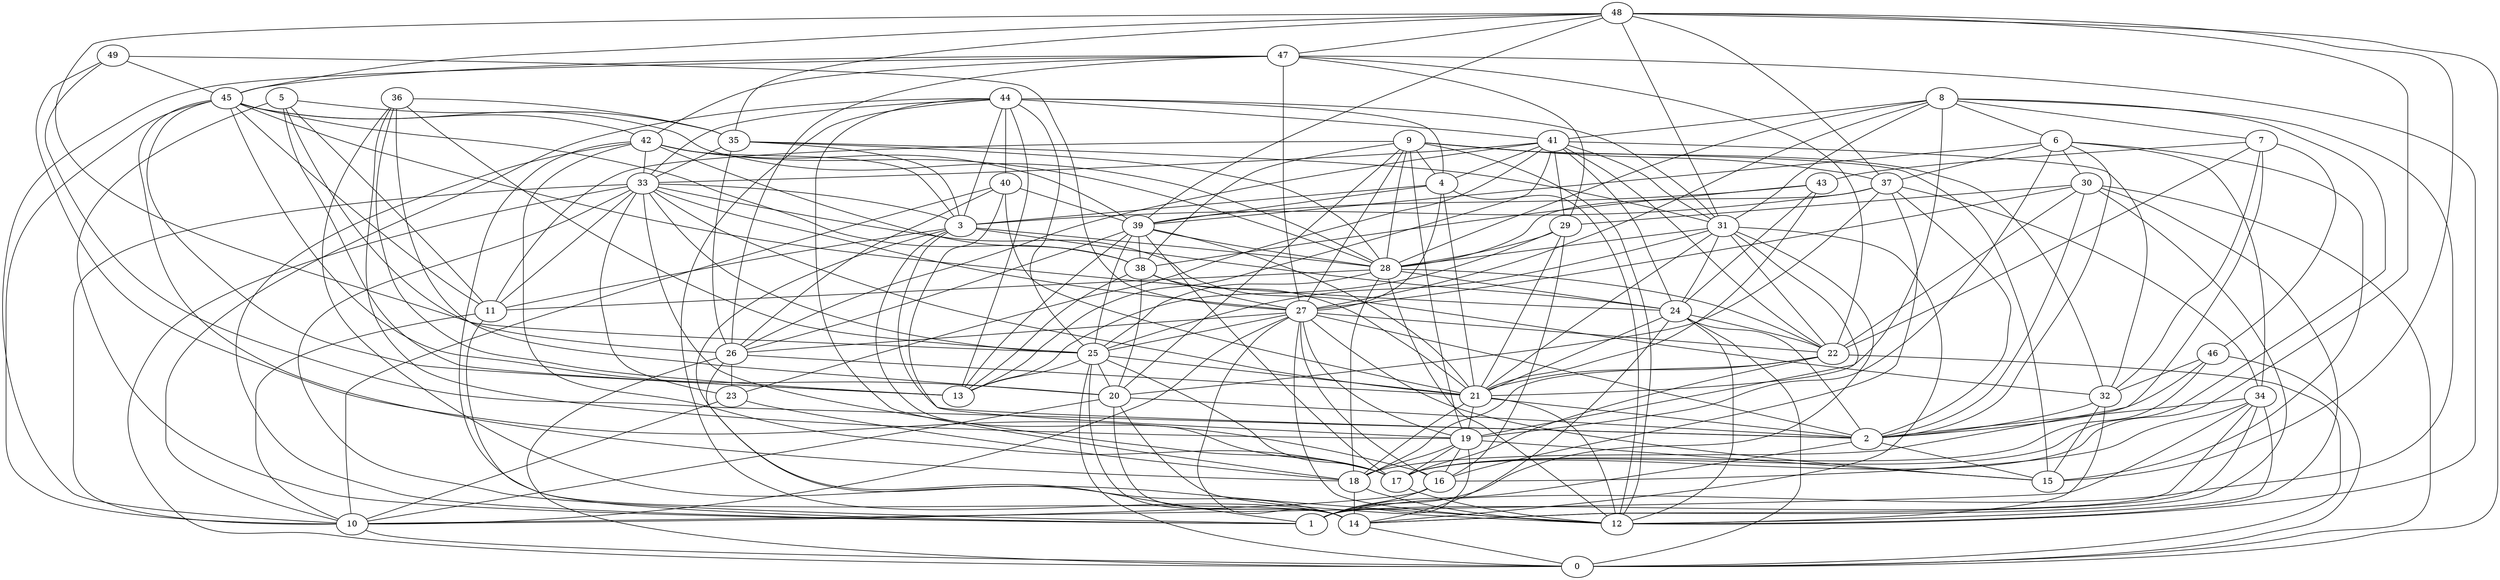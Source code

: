 digraph GG_graph {

subgraph G_graph {
edge [color = black]
"32" -> "12" [dir = none]
"32" -> "2" [dir = none]
"26" -> "1" [dir = none]
"26" -> "0" [dir = none]
"29" -> "16" [dir = none]
"29" -> "28" [dir = none]
"29" -> "21" [dir = none]
"47" -> "26" [dir = none]
"47" -> "42" [dir = none]
"47" -> "22" [dir = none]
"16" -> "10" [dir = none]
"43" -> "39" [dir = none]
"43" -> "38" [dir = none]
"43" -> "21" [dir = none]
"20" -> "10" [dir = none]
"20" -> "12" [dir = none]
"4" -> "39" [dir = none]
"4" -> "27" [dir = none]
"38" -> "21" [dir = none]
"38" -> "27" [dir = none]
"38" -> "20" [dir = none]
"49" -> "27" [dir = none]
"49" -> "45" [dir = none]
"49" -> "2" [dir = none]
"49" -> "16" [dir = none]
"42" -> "33" [dir = none]
"42" -> "17" [dir = none]
"42" -> "28" [dir = none]
"42" -> "3" [dir = none]
"42" -> "14" [dir = none]
"11" -> "10" [dir = none]
"11" -> "1" [dir = none]
"39" -> "17" [dir = none]
"39" -> "21" [dir = none]
"39" -> "25" [dir = none]
"39" -> "38" [dir = none]
"22" -> "18" [dir = none]
"22" -> "21" [dir = none]
"35" -> "26" [dir = none]
"35" -> "28" [dir = none]
"35" -> "3" [dir = none]
"27" -> "19" [dir = none]
"27" -> "2" [dir = none]
"27" -> "25" [dir = none]
"27" -> "16" [dir = none]
"27" -> "12" [dir = none]
"27" -> "15" [dir = none]
"5" -> "11" [dir = none]
"5" -> "26" [dir = none]
"5" -> "35" [dir = none]
"5" -> "13" [dir = none]
"5" -> "1" [dir = none]
"44" -> "13" [dir = none]
"44" -> "14" [dir = none]
"44" -> "10" [dir = none]
"44" -> "25" [dir = none]
"44" -> "31" [dir = none]
"44" -> "33" [dir = none]
"44" -> "4" [dir = none]
"44" -> "18" [dir = none]
"44" -> "3" [dir = none]
"24" -> "2" [dir = none]
"24" -> "22" [dir = none]
"24" -> "12" [dir = none]
"31" -> "21" [dir = none]
"31" -> "19" [dir = none]
"31" -> "28" [dir = none]
"31" -> "25" [dir = none]
"41" -> "13" [dir = none]
"41" -> "32" [dir = none]
"41" -> "29" [dir = none]
"41" -> "26" [dir = none]
"41" -> "31" [dir = none]
"28" -> "22" [dir = none]
"28" -> "12" [dir = none]
"28" -> "18" [dir = none]
"28" -> "24" [dir = none]
"46" -> "32" [dir = none]
"46" -> "2" [dir = none]
"46" -> "0" [dir = none]
"10" -> "0" [dir = none]
"7" -> "18" [dir = none]
"7" -> "46" [dir = none]
"7" -> "22" [dir = none]
"48" -> "45" [dir = none]
"48" -> "47" [dir = none]
"48" -> "37" [dir = none]
"48" -> "25" [dir = none]
"48" -> "15" [dir = none]
"48" -> "31" [dir = none]
"48" -> "17" [dir = none]
"18" -> "14" [dir = none]
"18" -> "12" [dir = none]
"40" -> "26" [dir = none]
"40" -> "10" [dir = none]
"40" -> "39" [dir = none]
"36" -> "25" [dir = none]
"36" -> "12" [dir = none]
"36" -> "35" [dir = none]
"9" -> "4" [dir = none]
"9" -> "15" [dir = none]
"9" -> "28" [dir = none]
"9" -> "38" [dir = none]
"9" -> "12" [dir = none]
"9" -> "19" [dir = none]
"9" -> "11" [dir = none]
"9" -> "37" [dir = none]
"9" -> "32" [dir = none]
"25" -> "13" [dir = none]
"25" -> "0" [dir = none]
"25" -> "14" [dir = none]
"2" -> "15" [dir = none]
"8" -> "31" [dir = none]
"8" -> "28" [dir = none]
"8" -> "1" [dir = none]
"37" -> "20" [dir = none]
"37" -> "2" [dir = none]
"37" -> "28" [dir = none]
"34" -> "16" [dir = none]
"34" -> "12" [dir = none]
"19" -> "18" [dir = none]
"33" -> "17" [dir = none]
"33" -> "27" [dir = none]
"33" -> "23" [dir = none]
"33" -> "1" [dir = none]
"33" -> "3" [dir = none]
"33" -> "21" [dir = none]
"33" -> "0" [dir = none]
"33" -> "10" [dir = none]
"6" -> "30" [dir = none]
"6" -> "2" [dir = none]
"6" -> "34" [dir = none]
"6" -> "39" [dir = none]
"30" -> "0" [dir = none]
"30" -> "2" [dir = none]
"30" -> "12" [dir = none]
"30" -> "22" [dir = none]
"45" -> "13" [dir = none]
"45" -> "18" [dir = none]
"3" -> "24" [dir = none]
"3" -> "11" [dir = none]
"3" -> "28" [dir = none]
"3" -> "17" [dir = none]
"3" -> "2" [dir = none]
"21" -> "19" [dir = none]
"23" -> "18" [dir = none]
"23" -> "10" [dir = none]
"20" -> "2" [dir = none]
"45" -> "11" [dir = none]
"4" -> "21" [dir = none]
"34" -> "1" [dir = none]
"25" -> "21" [dir = none]
"33" -> "32" [dir = none]
"19" -> "16" [dir = none]
"14" -> "0" [dir = none]
"40" -> "19" [dir = none]
"37" -> "34" [dir = none]
"9" -> "20" [dir = none]
"37" -> "3" [dir = none]
"39" -> "26" [dir = none]
"8" -> "41" [dir = none]
"8" -> "17" [dir = none]
"6" -> "19" [dir = none]
"39" -> "28" [dir = none]
"47" -> "29" [dir = none]
"21" -> "2" [dir = none]
"40" -> "21" [dir = none]
"8" -> "21" [dir = none]
"20" -> "14" [dir = none]
"30" -> "14" [dir = none]
"25" -> "20" [dir = none]
"8" -> "27" [dir = none]
"45" -> "20" [dir = none]
"30" -> "29" [dir = none]
"17" -> "12" [dir = none]
"31" -> "14" [dir = none]
"34" -> "2" [dir = none]
"45" -> "28" [dir = none]
"48" -> "0" [dir = none]
"22" -> "17" [dir = none]
"7" -> "32" [dir = none]
"38" -> "13" [dir = none]
"28" -> "11" [dir = none]
"41" -> "24" [dir = none]
"36" -> "19" [dir = none]
"24" -> "14" [dir = none]
"8" -> "7" [dir = none]
"33" -> "25" [dir = none]
"31" -> "24" [dir = none]
"34" -> "10" [dir = none]
"42" -> "39" [dir = none]
"35" -> "33" [dir = none]
"9" -> "27" [dir = none]
"21" -> "12" [dir = none]
"26" -> "21" [dir = none]
"19" -> "15" [dir = none]
"19" -> "17" [dir = none]
"46" -> "17" [dir = none]
"43" -> "24" [dir = none]
"29" -> "13" [dir = none]
"45" -> "24" [dir = none]
"47" -> "12" [dir = none]
"33" -> "11" [dir = none]
"16" -> "1" [dir = none]
"3" -> "14" [dir = none]
"39" -> "13" [dir = none]
"30" -> "27" [dir = none]
"24" -> "0" [dir = none]
"27" -> "10" [dir = none]
"45" -> "42" [dir = none]
"4" -> "12" [dir = none]
"44" -> "40" [dir = none]
"42" -> "1" [dir = none]
"41" -> "22" [dir = none]
"35" -> "31" [dir = none]
"36" -> "13" [dir = none]
"7" -> "43" [dir = none]
"19" -> "1" [dir = none]
"31" -> "1" [dir = none]
"22" -> "0" [dir = none]
"31" -> "22" [dir = none]
"4" -> "3" [dir = none]
"44" -> "41" [dir = none]
"28" -> "25" [dir = none]
"41" -> "23" [dir = none]
"32" -> "15" [dir = none]
"27" -> "22" [dir = none]
"27" -> "26" [dir = none]
"47" -> "45" [dir = none]
"21" -> "18" [dir = none]
"47" -> "27" [dir = none]
"48" -> "39" [dir = none]
"41" -> "33" [dir = none]
"25" -> "17" [dir = none]
"45" -> "38" [dir = none]
"47" -> "10" [dir = none]
"36" -> "20" [dir = none]
"42" -> "38" [dir = none]
"6" -> "37" [dir = none]
"2" -> "1" [dir = none]
"45" -> "10" [dir = none]
"41" -> "4" [dir = none]
"34" -> "14" [dir = none]
"26" -> "23" [dir = none]
"37" -> "16" [dir = none]
"8" -> "6" [dir = none]
"48" -> "35" [dir = none]
"24" -> "21" [dir = none]
"27" -> "14" [dir = none]
"6" -> "15" [dir = none]
}

}
